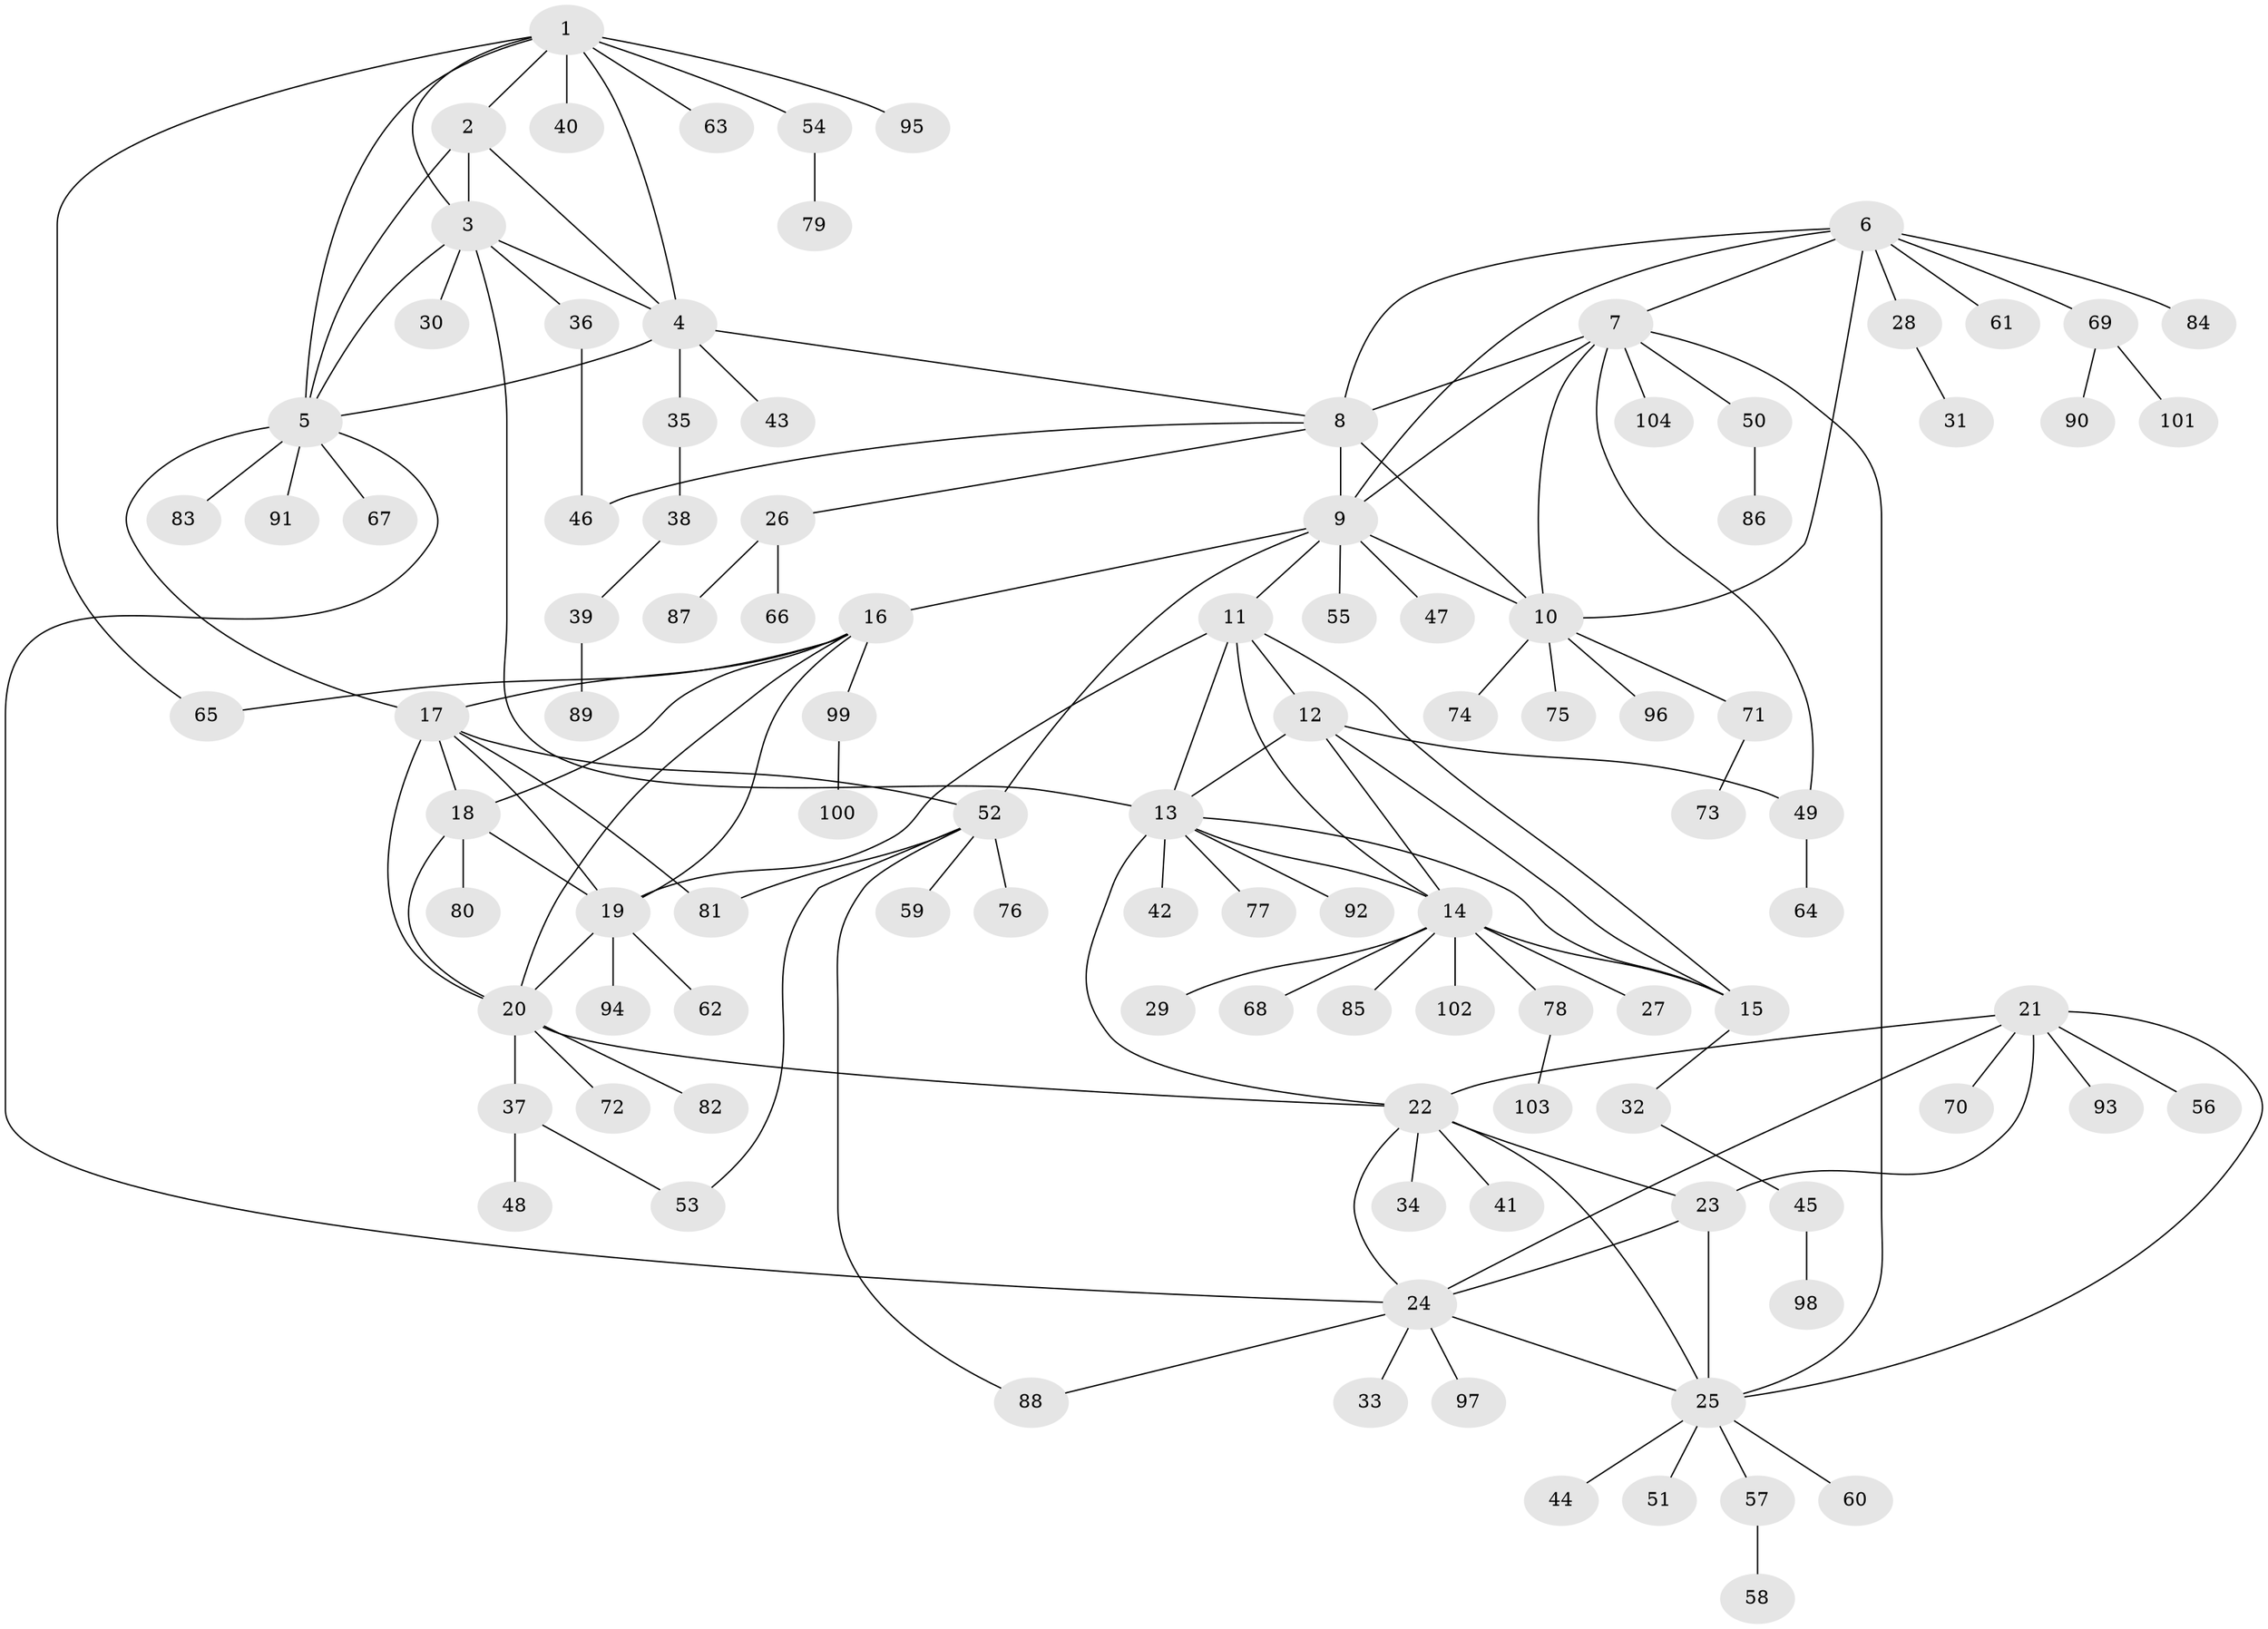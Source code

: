 // coarse degree distribution, {11: 0.02631578947368421, 3: 0.013157894736842105, 6: 0.07894736842105263, 7: 0.07894736842105263, 4: 0.013157894736842105, 8: 0.013157894736842105, 10: 0.013157894736842105, 12: 0.013157894736842105, 1: 0.618421052631579, 2: 0.13157894736842105}
// Generated by graph-tools (version 1.1) at 2025/24/03/03/25 07:24:16]
// undirected, 104 vertices, 146 edges
graph export_dot {
graph [start="1"]
  node [color=gray90,style=filled];
  1;
  2;
  3;
  4;
  5;
  6;
  7;
  8;
  9;
  10;
  11;
  12;
  13;
  14;
  15;
  16;
  17;
  18;
  19;
  20;
  21;
  22;
  23;
  24;
  25;
  26;
  27;
  28;
  29;
  30;
  31;
  32;
  33;
  34;
  35;
  36;
  37;
  38;
  39;
  40;
  41;
  42;
  43;
  44;
  45;
  46;
  47;
  48;
  49;
  50;
  51;
  52;
  53;
  54;
  55;
  56;
  57;
  58;
  59;
  60;
  61;
  62;
  63;
  64;
  65;
  66;
  67;
  68;
  69;
  70;
  71;
  72;
  73;
  74;
  75;
  76;
  77;
  78;
  79;
  80;
  81;
  82;
  83;
  84;
  85;
  86;
  87;
  88;
  89;
  90;
  91;
  92;
  93;
  94;
  95;
  96;
  97;
  98;
  99;
  100;
  101;
  102;
  103;
  104;
  1 -- 2;
  1 -- 3;
  1 -- 4;
  1 -- 5;
  1 -- 40;
  1 -- 54;
  1 -- 63;
  1 -- 65;
  1 -- 95;
  2 -- 3;
  2 -- 4;
  2 -- 5;
  3 -- 4;
  3 -- 5;
  3 -- 13;
  3 -- 30;
  3 -- 36;
  4 -- 5;
  4 -- 8;
  4 -- 35;
  4 -- 43;
  5 -- 17;
  5 -- 24;
  5 -- 67;
  5 -- 83;
  5 -- 91;
  6 -- 7;
  6 -- 8;
  6 -- 9;
  6 -- 10;
  6 -- 28;
  6 -- 61;
  6 -- 69;
  6 -- 84;
  7 -- 8;
  7 -- 9;
  7 -- 10;
  7 -- 25;
  7 -- 49;
  7 -- 50;
  7 -- 104;
  8 -- 9;
  8 -- 10;
  8 -- 26;
  8 -- 46;
  9 -- 10;
  9 -- 11;
  9 -- 16;
  9 -- 47;
  9 -- 52;
  9 -- 55;
  10 -- 71;
  10 -- 74;
  10 -- 75;
  10 -- 96;
  11 -- 12;
  11 -- 13;
  11 -- 14;
  11 -- 15;
  11 -- 19;
  12 -- 13;
  12 -- 14;
  12 -- 15;
  12 -- 49;
  13 -- 14;
  13 -- 15;
  13 -- 22;
  13 -- 42;
  13 -- 77;
  13 -- 92;
  14 -- 15;
  14 -- 27;
  14 -- 29;
  14 -- 68;
  14 -- 78;
  14 -- 85;
  14 -- 102;
  15 -- 32;
  16 -- 17;
  16 -- 18;
  16 -- 19;
  16 -- 20;
  16 -- 65;
  16 -- 99;
  17 -- 18;
  17 -- 19;
  17 -- 20;
  17 -- 52;
  17 -- 81;
  18 -- 19;
  18 -- 20;
  18 -- 80;
  19 -- 20;
  19 -- 62;
  19 -- 94;
  20 -- 22;
  20 -- 37;
  20 -- 72;
  20 -- 82;
  21 -- 22;
  21 -- 23;
  21 -- 24;
  21 -- 25;
  21 -- 56;
  21 -- 70;
  21 -- 93;
  22 -- 23;
  22 -- 24;
  22 -- 25;
  22 -- 34;
  22 -- 41;
  23 -- 24;
  23 -- 25;
  24 -- 25;
  24 -- 33;
  24 -- 88;
  24 -- 97;
  25 -- 44;
  25 -- 51;
  25 -- 57;
  25 -- 60;
  26 -- 66;
  26 -- 87;
  28 -- 31;
  32 -- 45;
  35 -- 38;
  36 -- 46;
  37 -- 48;
  37 -- 53;
  38 -- 39;
  39 -- 89;
  45 -- 98;
  49 -- 64;
  50 -- 86;
  52 -- 53;
  52 -- 59;
  52 -- 76;
  52 -- 81;
  52 -- 88;
  54 -- 79;
  57 -- 58;
  69 -- 90;
  69 -- 101;
  71 -- 73;
  78 -- 103;
  99 -- 100;
}
